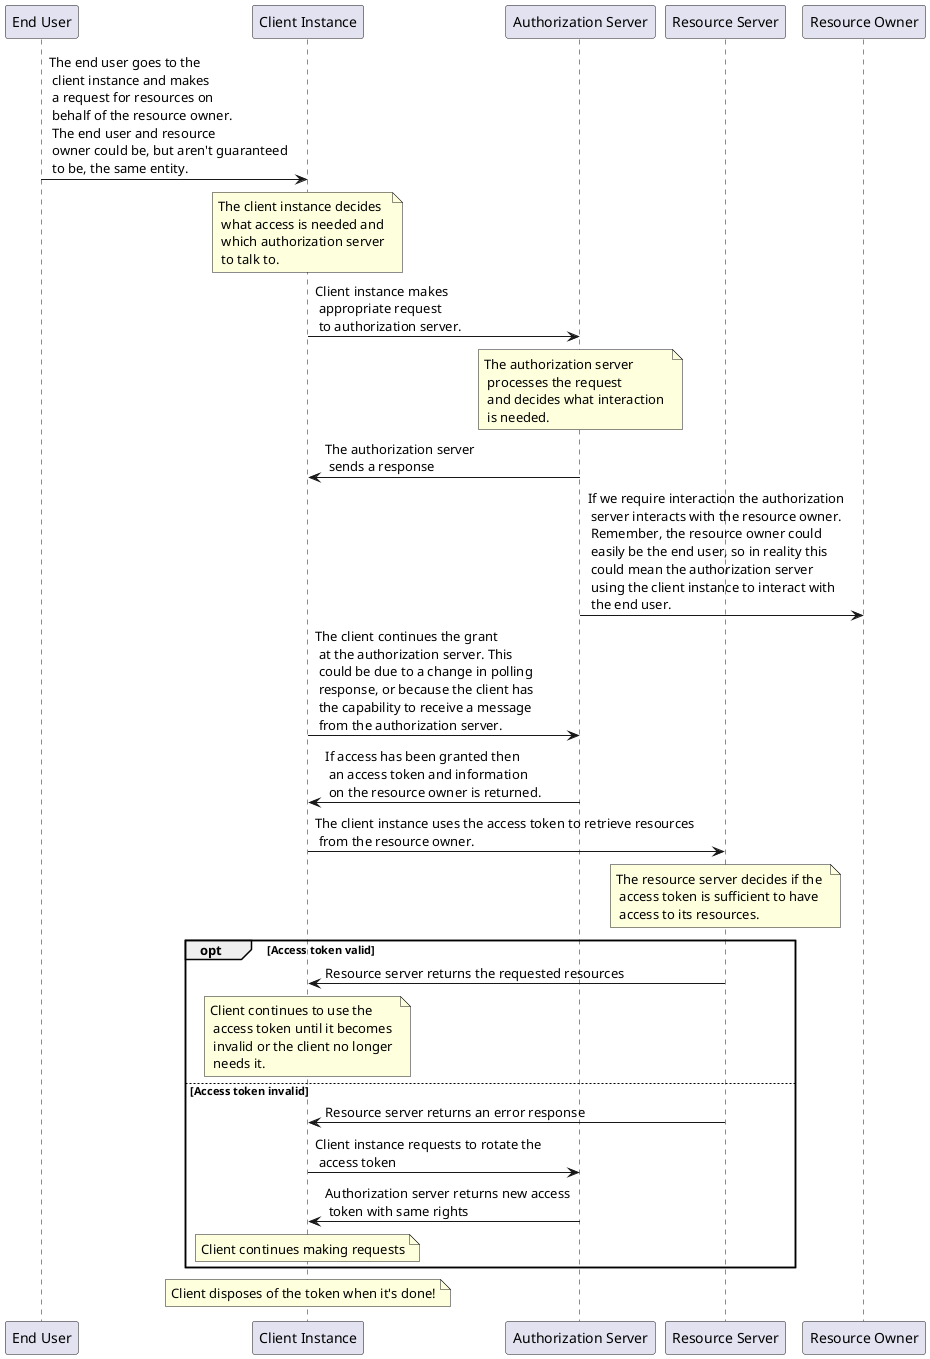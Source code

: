 @startuml

Participant "End User" as end_user
Participant "Client Instance" as client_instance
Participant "Authorization Server" as authorization_server
Participant "Resource Server" as resource_server
Participant "Resource Owner" as resource_owner

end_user -> client_instance: The end user goes to the \n client instance and makes \n a request for resources on \n behalf of the resource owner. \n The end user and resource \n owner could be, but aren't guaranteed \n to be, the same entity.
Note over client_instance: The client instance decides \n what access is needed and \n which authorization server \n to talk to.
client_instance -> authorization_server: Client instance makes \n appropriate request \n to authorization server.
note over authorization_server: The authorization server \n processes the request \n and decides what interaction \n is needed.
authorization_server -> client_instance: The authorization server \n sends a response
authorization_server -> resource_owner: If we require interaction the authorization \n server interacts with the resource owner. \n Remember, the resource owner could \n easily be the end user, so in reality this \n could mean the authorization server \n using the client instance to interact with \n the end user.
client_instance -> authorization_server: The client continues the grant \n at the authorization server. This \n could be due to a change in polling \n response, or because the client has \n the capability to receive a message \n from the authorization server.
authorization_server -> client_instance: If access has been granted then \n an access token and information \n on the resource owner is returned.
client_instance -> resource_server: The client instance uses the access token to retrieve resources \n from the resource owner.
note over resource_server: The resource server decides if the \n access token is sufficient to have \n access to its resources.

opt Access token valid

resource_server -> client_instance: Resource server returns the requested resources

note over client_instance: Client continues to use the \n access token until it becomes \n invalid or the client no longer \n needs it.

else Access token invalid

resource_server -> client_instance: Resource server returns an error response
client_instance -> authorization_server: Client instance requests to rotate the \n access token
authorization_server -> client_instance: Authorization server returns new access \n token with same rights

note over client_instance: Client continues making requests

end

note over client_instance: Client disposes of the token when it's done!
@enduml